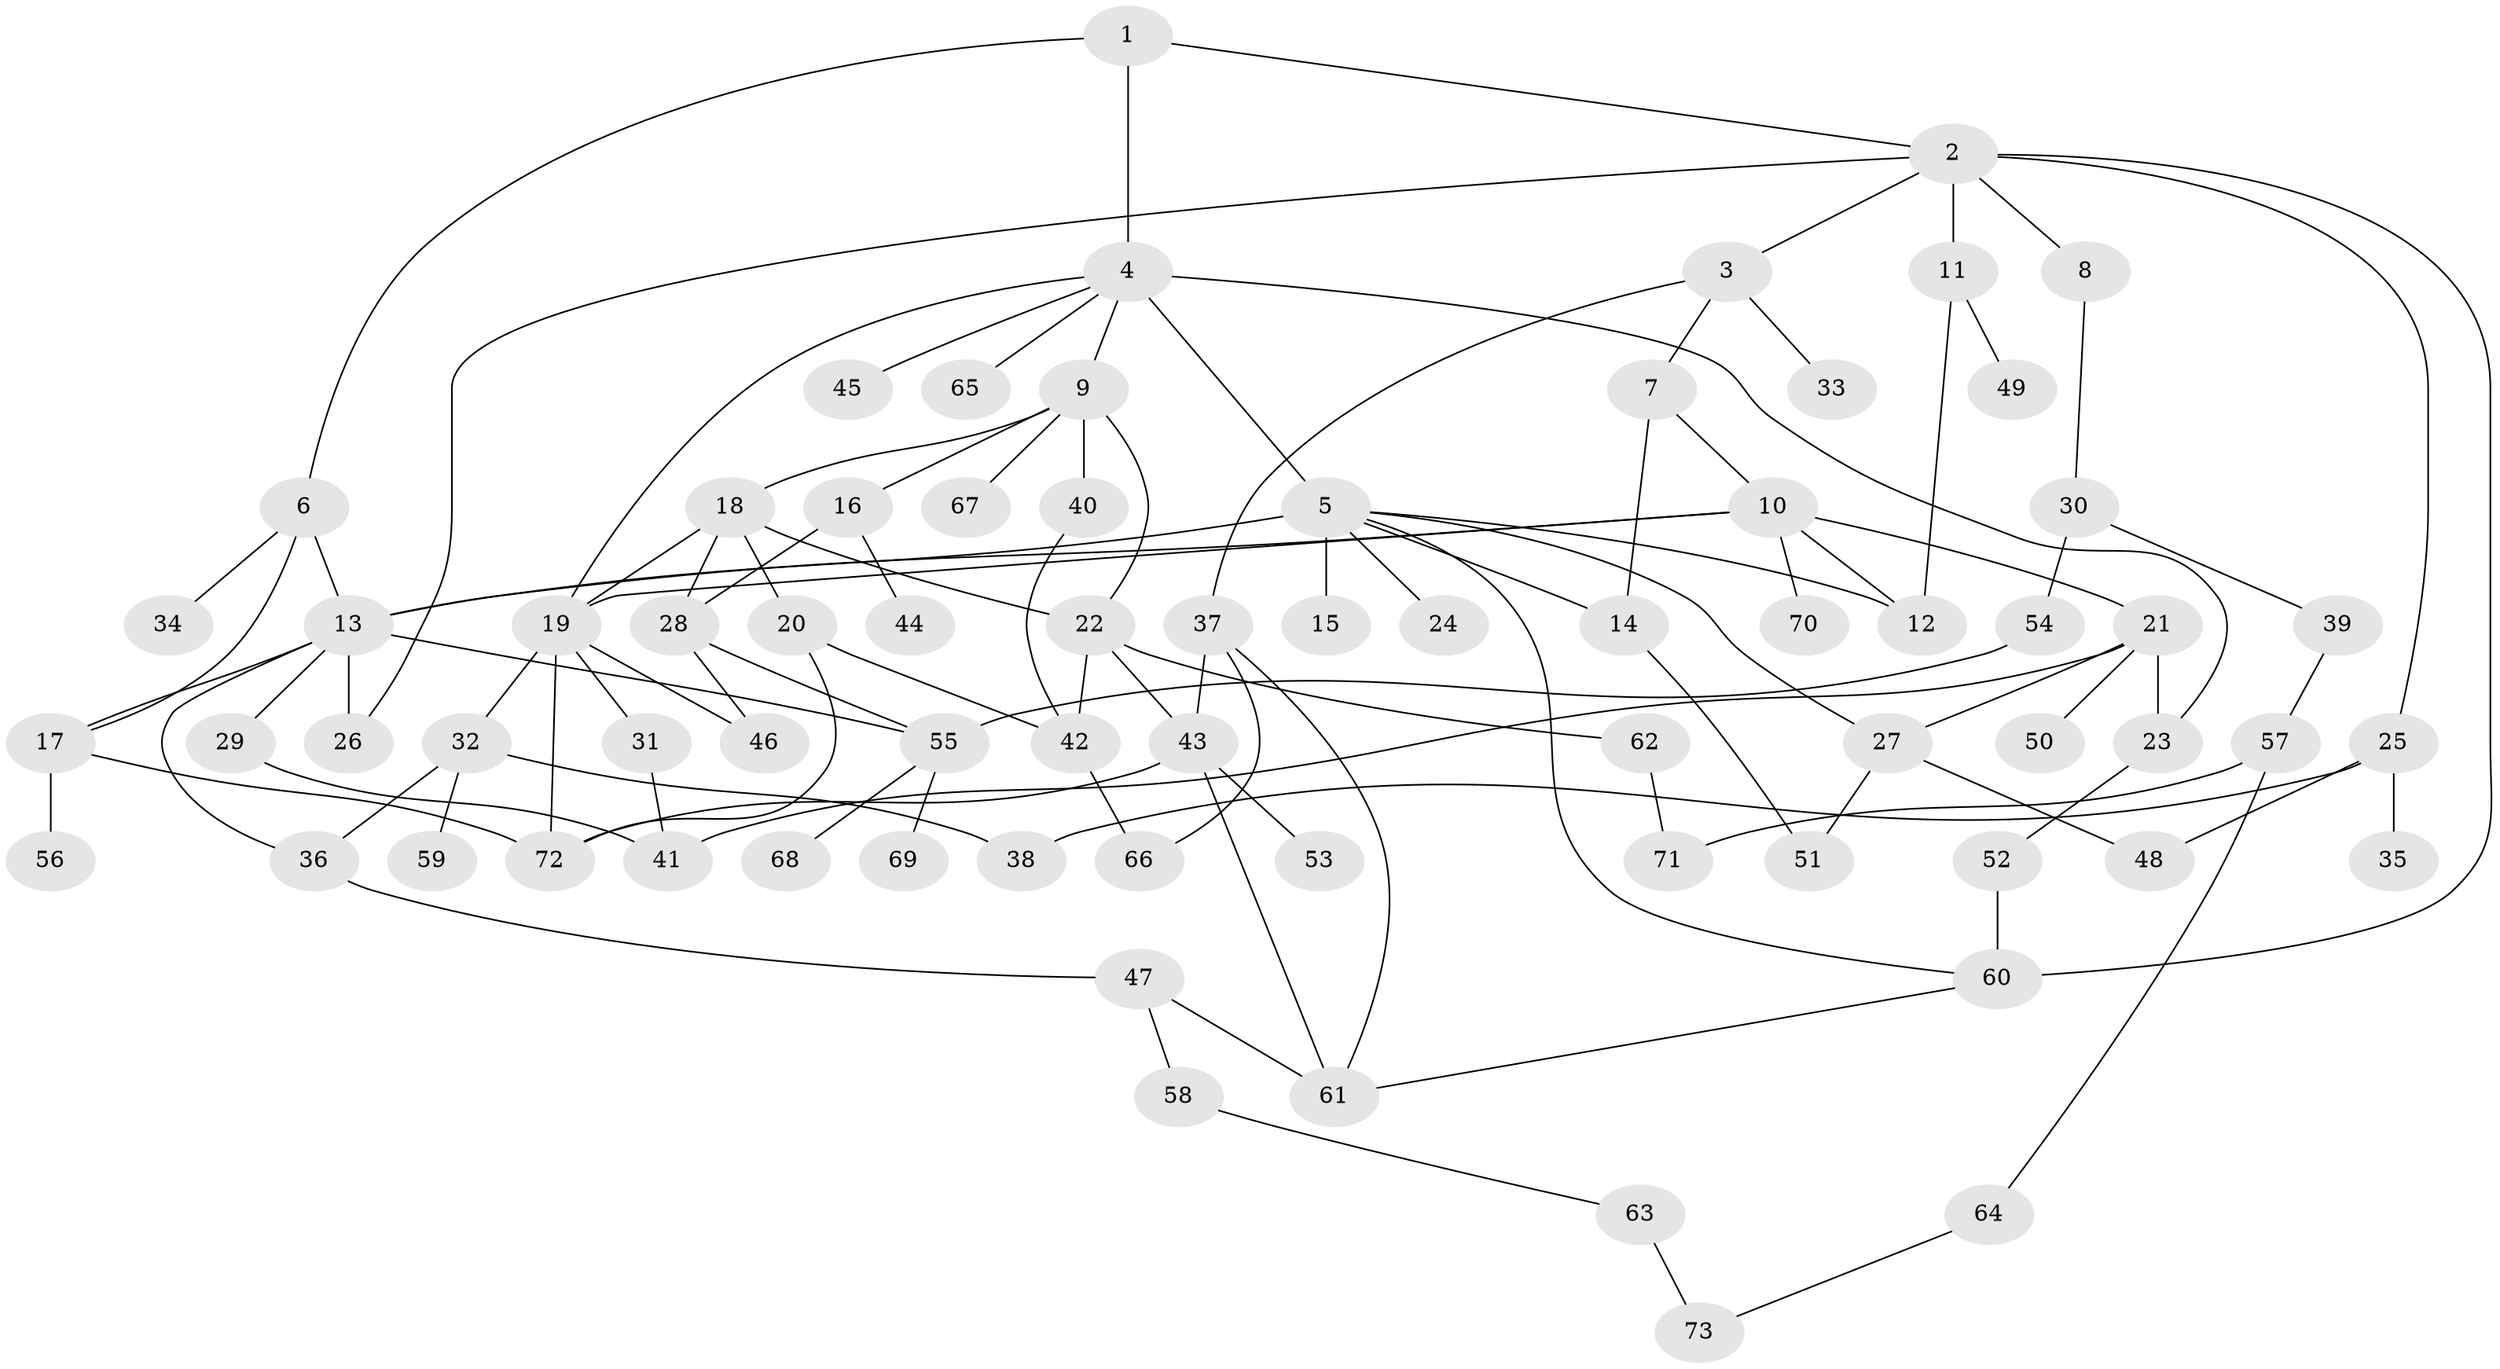 // original degree distribution, {3: 0.21232876712328766, 7: 0.0273972602739726, 5: 0.02054794520547945, 9: 0.00684931506849315, 6: 0.02054794520547945, 4: 0.1095890410958904, 2: 0.3150684931506849, 8: 0.00684931506849315, 1: 0.2808219178082192}
// Generated by graph-tools (version 1.1) at 2025/48/03/04/25 22:48:54]
// undirected, 73 vertices, 108 edges
graph export_dot {
  node [color=gray90,style=filled];
  1;
  2;
  3;
  4;
  5;
  6;
  7;
  8;
  9;
  10;
  11;
  12;
  13;
  14;
  15;
  16;
  17;
  18;
  19;
  20;
  21;
  22;
  23;
  24;
  25;
  26;
  27;
  28;
  29;
  30;
  31;
  32;
  33;
  34;
  35;
  36;
  37;
  38;
  39;
  40;
  41;
  42;
  43;
  44;
  45;
  46;
  47;
  48;
  49;
  50;
  51;
  52;
  53;
  54;
  55;
  56;
  57;
  58;
  59;
  60;
  61;
  62;
  63;
  64;
  65;
  66;
  67;
  68;
  69;
  70;
  71;
  72;
  73;
  1 -- 2 [weight=1.0];
  1 -- 4 [weight=1.0];
  1 -- 6 [weight=1.0];
  2 -- 3 [weight=1.0];
  2 -- 8 [weight=1.0];
  2 -- 11 [weight=1.0];
  2 -- 25 [weight=1.0];
  2 -- 26 [weight=1.0];
  2 -- 60 [weight=1.0];
  3 -- 7 [weight=1.0];
  3 -- 33 [weight=1.0];
  3 -- 37 [weight=1.0];
  4 -- 5 [weight=3.0];
  4 -- 9 [weight=1.0];
  4 -- 19 [weight=1.0];
  4 -- 23 [weight=1.0];
  4 -- 45 [weight=1.0];
  4 -- 65 [weight=1.0];
  5 -- 12 [weight=1.0];
  5 -- 13 [weight=1.0];
  5 -- 14 [weight=1.0];
  5 -- 15 [weight=3.0];
  5 -- 24 [weight=1.0];
  5 -- 27 [weight=1.0];
  5 -- 60 [weight=1.0];
  6 -- 13 [weight=1.0];
  6 -- 17 [weight=1.0];
  6 -- 34 [weight=1.0];
  7 -- 10 [weight=1.0];
  7 -- 14 [weight=1.0];
  8 -- 30 [weight=1.0];
  9 -- 16 [weight=1.0];
  9 -- 18 [weight=1.0];
  9 -- 22 [weight=1.0];
  9 -- 40 [weight=1.0];
  9 -- 67 [weight=1.0];
  10 -- 12 [weight=1.0];
  10 -- 13 [weight=1.0];
  10 -- 19 [weight=1.0];
  10 -- 21 [weight=1.0];
  10 -- 70 [weight=1.0];
  11 -- 12 [weight=1.0];
  11 -- 49 [weight=1.0];
  13 -- 17 [weight=1.0];
  13 -- 26 [weight=1.0];
  13 -- 29 [weight=1.0];
  13 -- 36 [weight=1.0];
  13 -- 55 [weight=1.0];
  14 -- 51 [weight=1.0];
  16 -- 28 [weight=1.0];
  16 -- 44 [weight=1.0];
  17 -- 56 [weight=1.0];
  17 -- 72 [weight=1.0];
  18 -- 19 [weight=1.0];
  18 -- 20 [weight=1.0];
  18 -- 22 [weight=1.0];
  18 -- 28 [weight=1.0];
  19 -- 31 [weight=1.0];
  19 -- 32 [weight=1.0];
  19 -- 46 [weight=1.0];
  19 -- 72 [weight=1.0];
  20 -- 42 [weight=1.0];
  20 -- 72 [weight=1.0];
  21 -- 23 [weight=3.0];
  21 -- 27 [weight=1.0];
  21 -- 41 [weight=1.0];
  21 -- 50 [weight=2.0];
  22 -- 42 [weight=1.0];
  22 -- 43 [weight=1.0];
  22 -- 62 [weight=1.0];
  23 -- 52 [weight=1.0];
  25 -- 35 [weight=1.0];
  25 -- 38 [weight=1.0];
  25 -- 48 [weight=1.0];
  27 -- 48 [weight=1.0];
  27 -- 51 [weight=1.0];
  28 -- 46 [weight=1.0];
  28 -- 55 [weight=1.0];
  29 -- 41 [weight=1.0];
  30 -- 39 [weight=1.0];
  30 -- 54 [weight=3.0];
  31 -- 41 [weight=1.0];
  32 -- 36 [weight=1.0];
  32 -- 38 [weight=1.0];
  32 -- 59 [weight=1.0];
  36 -- 47 [weight=1.0];
  37 -- 43 [weight=1.0];
  37 -- 61 [weight=1.0];
  37 -- 66 [weight=1.0];
  39 -- 57 [weight=1.0];
  40 -- 42 [weight=1.0];
  42 -- 66 [weight=2.0];
  43 -- 53 [weight=1.0];
  43 -- 61 [weight=1.0];
  43 -- 72 [weight=1.0];
  47 -- 58 [weight=1.0];
  47 -- 61 [weight=1.0];
  52 -- 60 [weight=2.0];
  54 -- 55 [weight=1.0];
  55 -- 68 [weight=1.0];
  55 -- 69 [weight=1.0];
  57 -- 64 [weight=1.0];
  57 -- 71 [weight=1.0];
  58 -- 63 [weight=1.0];
  60 -- 61 [weight=1.0];
  62 -- 71 [weight=1.0];
  63 -- 73 [weight=1.0];
  64 -- 73 [weight=1.0];
}
